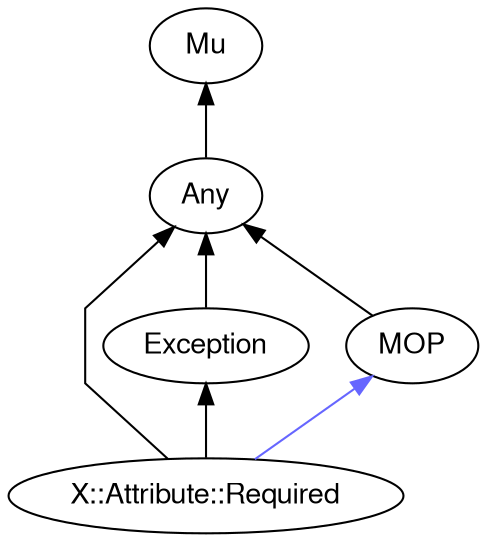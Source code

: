 digraph "perl6-type-graph" {
    rankdir=BT;
    splines=polyline;
    overlap=false; 
    // Types
    "X::Attribute::Required" [color="#000000", fontcolor="#000000", href="/type/X::Attribute::Required", fontname="FreeSans"];
    "Mu" [color="#000000", fontcolor="#000000", href="/type/Mu", fontname="FreeSans"];
    "Any" [color="#000000", fontcolor="#000000", href="/type/Any", fontname="FreeSans"];
    "Exception" [color="#000000", fontcolor="#000000", href="/type/Exception", fontname="FreeSans"];
    "MOP" [color="#000000", fontcolor="#000000", href="/type/MOP", fontname="FreeSans"];

    // Superclasses
    "X::Attribute::Required" -> "Exception" [color="#000000"];
    "X::Attribute::Required" -> "Any" [color="#000000"];
    "Any" -> "Mu" [color="#000000"];
    "Exception" -> "Any" [color="#000000"];
    "MOP" -> "Any" [color="#000000"];

    // Roles
    "X::Attribute::Required" -> "MOP" [color="#6666FF"];
}
